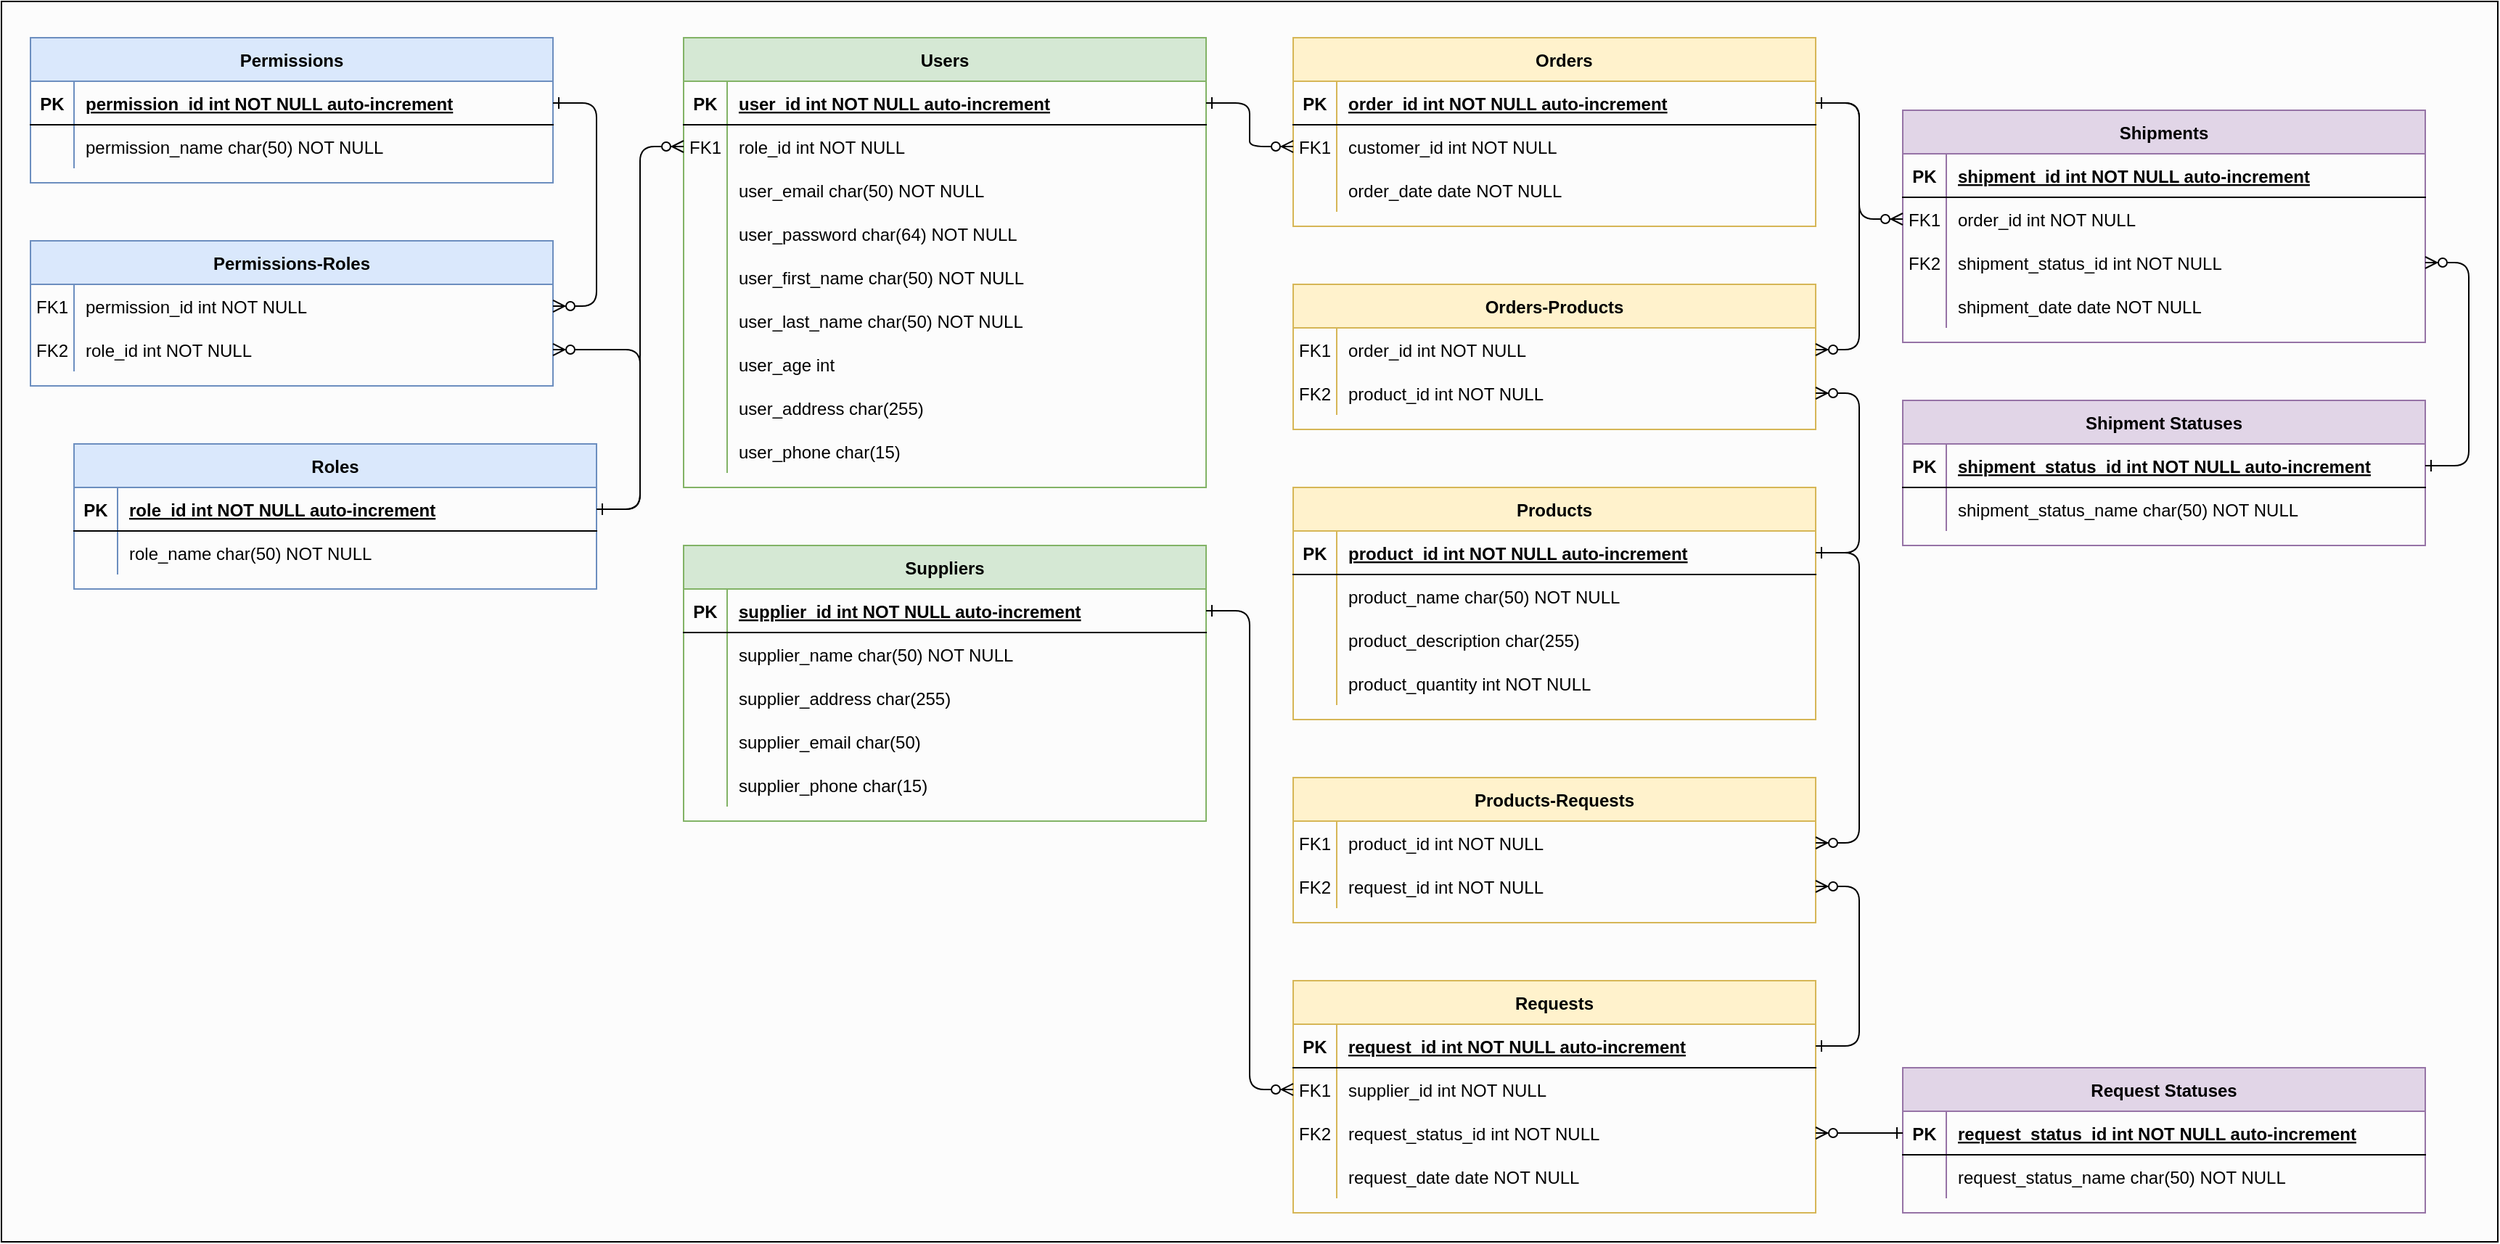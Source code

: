 <mxfile version="15.4.0" type="device"><diagram id="R2lEEEUBdFMjLlhIrx00" name="Page-1"><mxGraphModel dx="5263" dy="2326" grid="1" gridSize="10" guides="1" tooltips="1" connect="1" arrows="1" fold="1" page="0" pageScale="1" pageWidth="850" pageHeight="1100" math="0" shadow="0" extFonts="Permanent Marker^https://fonts.googleapis.com/css?family=Permanent+Marker"><root><mxCell id="0"/><mxCell id="1" parent="0"/><mxCell id="MpWYNmj-q1G99Ib7Zkn6-70" value="" style="group" vertex="1" connectable="0" parent="1"><mxGeometry x="-850" width="1720" height="855" as="geometry"/></mxCell><mxCell id="EqbinE6HYsZOGp0_DZ_n-140" value="" style="rounded=0;whiteSpace=wrap;html=1;fillColor=#FCFCFC;" parent="MpWYNmj-q1G99Ib7Zkn6-70" vertex="1"><mxGeometry width="1720" height="855" as="geometry"/></mxCell><mxCell id="C-vyLk0tnHw3VtMMgP7b-2" value="    Orders" style="shape=table;startSize=30;container=1;collapsible=1;childLayout=tableLayout;fixedRows=1;rowLines=0;fontStyle=1;align=center;resizeLast=1;fillColor=#fff2cc;strokeColor=#d6b656;" parent="MpWYNmj-q1G99Ib7Zkn6-70" vertex="1"><mxGeometry x="890" y="25" width="360" height="130" as="geometry"/></mxCell><mxCell id="C-vyLk0tnHw3VtMMgP7b-3" value="" style="shape=partialRectangle;collapsible=0;dropTarget=0;pointerEvents=0;fillColor=none;points=[[0,0.5],[1,0.5]];portConstraint=eastwest;top=0;left=0;right=0;bottom=1;" parent="C-vyLk0tnHw3VtMMgP7b-2" vertex="1"><mxGeometry y="30" width="360" height="30" as="geometry"/></mxCell><mxCell id="C-vyLk0tnHw3VtMMgP7b-4" value="PK" style="shape=partialRectangle;overflow=hidden;connectable=0;fillColor=none;top=0;left=0;bottom=0;right=0;fontStyle=1;" parent="C-vyLk0tnHw3VtMMgP7b-3" vertex="1"><mxGeometry width="30" height="30" as="geometry"><mxRectangle width="30" height="30" as="alternateBounds"/></mxGeometry></mxCell><mxCell id="C-vyLk0tnHw3VtMMgP7b-5" value="order_id int NOT NULL auto-increment" style="shape=partialRectangle;overflow=hidden;connectable=0;fillColor=none;top=0;left=0;bottom=0;right=0;align=left;spacingLeft=6;fontStyle=5;" parent="C-vyLk0tnHw3VtMMgP7b-3" vertex="1"><mxGeometry x="30" width="330" height="30" as="geometry"><mxRectangle width="330" height="30" as="alternateBounds"/></mxGeometry></mxCell><mxCell id="C-vyLk0tnHw3VtMMgP7b-6" value="" style="shape=partialRectangle;collapsible=0;dropTarget=0;pointerEvents=0;fillColor=none;points=[[0,0.5],[1,0.5]];portConstraint=eastwest;top=0;left=0;right=0;bottom=0;" parent="C-vyLk0tnHw3VtMMgP7b-2" vertex="1"><mxGeometry y="60" width="360" height="30" as="geometry"/></mxCell><mxCell id="C-vyLk0tnHw3VtMMgP7b-7" value="FK1" style="shape=partialRectangle;overflow=hidden;connectable=0;fillColor=none;top=0;left=0;bottom=0;right=0;" parent="C-vyLk0tnHw3VtMMgP7b-6" vertex="1"><mxGeometry width="30" height="30" as="geometry"><mxRectangle width="30" height="30" as="alternateBounds"/></mxGeometry></mxCell><mxCell id="C-vyLk0tnHw3VtMMgP7b-8" value="customer_id int NOT NULL" style="shape=partialRectangle;overflow=hidden;connectable=0;fillColor=none;top=0;left=0;bottom=0;right=0;align=left;spacingLeft=6;" parent="C-vyLk0tnHw3VtMMgP7b-6" vertex="1"><mxGeometry x="30" width="330" height="30" as="geometry"><mxRectangle width="330" height="30" as="alternateBounds"/></mxGeometry></mxCell><mxCell id="C-vyLk0tnHw3VtMMgP7b-9" value="" style="shape=partialRectangle;collapsible=0;dropTarget=0;pointerEvents=0;fillColor=none;points=[[0,0.5],[1,0.5]];portConstraint=eastwest;top=0;left=0;right=0;bottom=0;" parent="C-vyLk0tnHw3VtMMgP7b-2" vertex="1"><mxGeometry y="90" width="360" height="30" as="geometry"/></mxCell><mxCell id="C-vyLk0tnHw3VtMMgP7b-10" value="" style="shape=partialRectangle;overflow=hidden;connectable=0;fillColor=none;top=0;left=0;bottom=0;right=0;" parent="C-vyLk0tnHw3VtMMgP7b-9" vertex="1"><mxGeometry width="30" height="30" as="geometry"><mxRectangle width="30" height="30" as="alternateBounds"/></mxGeometry></mxCell><mxCell id="C-vyLk0tnHw3VtMMgP7b-11" value="order_date date NOT NULL" style="shape=partialRectangle;overflow=hidden;connectable=0;fillColor=none;top=0;left=0;bottom=0;right=0;align=left;spacingLeft=6;" parent="C-vyLk0tnHw3VtMMgP7b-9" vertex="1"><mxGeometry x="30" width="330" height="30" as="geometry"><mxRectangle width="330" height="30" as="alternateBounds"/></mxGeometry></mxCell><mxCell id="C-vyLk0tnHw3VtMMgP7b-13" value="Shipments" style="shape=table;startSize=30;container=1;collapsible=1;childLayout=tableLayout;fixedRows=1;rowLines=0;fontStyle=1;align=center;resizeLast=1;fillColor=#e1d5e7;strokeColor=#9673a6;" parent="MpWYNmj-q1G99Ib7Zkn6-70" vertex="1"><mxGeometry x="1310" y="75" width="360" height="160" as="geometry"/></mxCell><mxCell id="C-vyLk0tnHw3VtMMgP7b-14" value="" style="shape=partialRectangle;collapsible=0;dropTarget=0;pointerEvents=0;fillColor=none;points=[[0,0.5],[1,0.5]];portConstraint=eastwest;top=0;left=0;right=0;bottom=1;" parent="C-vyLk0tnHw3VtMMgP7b-13" vertex="1"><mxGeometry y="30" width="360" height="30" as="geometry"/></mxCell><mxCell id="C-vyLk0tnHw3VtMMgP7b-15" value="PK" style="shape=partialRectangle;overflow=hidden;connectable=0;fillColor=none;top=0;left=0;bottom=0;right=0;fontStyle=1;" parent="C-vyLk0tnHw3VtMMgP7b-14" vertex="1"><mxGeometry width="30" height="30" as="geometry"><mxRectangle width="30" height="30" as="alternateBounds"/></mxGeometry></mxCell><mxCell id="C-vyLk0tnHw3VtMMgP7b-16" value="shipment_id int NOT NULL auto-increment" style="shape=partialRectangle;overflow=hidden;connectable=0;fillColor=none;top=0;left=0;bottom=0;right=0;align=left;spacingLeft=6;fontStyle=5;" parent="C-vyLk0tnHw3VtMMgP7b-14" vertex="1"><mxGeometry x="30" width="330" height="30" as="geometry"><mxRectangle width="330" height="30" as="alternateBounds"/></mxGeometry></mxCell><mxCell id="C-vyLk0tnHw3VtMMgP7b-17" value="" style="shape=partialRectangle;collapsible=0;dropTarget=0;pointerEvents=0;fillColor=none;points=[[0,0.5],[1,0.5]];portConstraint=eastwest;top=0;left=0;right=0;bottom=0;" parent="C-vyLk0tnHw3VtMMgP7b-13" vertex="1"><mxGeometry y="60" width="360" height="30" as="geometry"/></mxCell><mxCell id="C-vyLk0tnHw3VtMMgP7b-18" value="FK1" style="shape=partialRectangle;overflow=hidden;connectable=0;fillColor=none;top=0;left=0;bottom=0;right=0;" parent="C-vyLk0tnHw3VtMMgP7b-17" vertex="1"><mxGeometry width="30" height="30" as="geometry"><mxRectangle width="30" height="30" as="alternateBounds"/></mxGeometry></mxCell><mxCell id="C-vyLk0tnHw3VtMMgP7b-19" value="order_id int NOT NULL" style="shape=partialRectangle;overflow=hidden;connectable=0;fillColor=none;top=0;left=0;bottom=0;right=0;align=left;spacingLeft=6;" parent="C-vyLk0tnHw3VtMMgP7b-17" vertex="1"><mxGeometry x="30" width="330" height="30" as="geometry"><mxRectangle width="330" height="30" as="alternateBounds"/></mxGeometry></mxCell><mxCell id="EqbinE6HYsZOGp0_DZ_n-60" value="" style="shape=partialRectangle;collapsible=0;dropTarget=0;pointerEvents=0;fillColor=none;points=[[0,0.5],[1,0.5]];portConstraint=eastwest;top=0;left=0;right=0;bottom=0;" parent="C-vyLk0tnHw3VtMMgP7b-13" vertex="1"><mxGeometry y="90" width="360" height="30" as="geometry"/></mxCell><mxCell id="EqbinE6HYsZOGp0_DZ_n-61" value="FK2" style="shape=partialRectangle;overflow=hidden;connectable=0;fillColor=none;top=0;left=0;bottom=0;right=0;" parent="EqbinE6HYsZOGp0_DZ_n-60" vertex="1"><mxGeometry width="30" height="30" as="geometry"><mxRectangle width="30" height="30" as="alternateBounds"/></mxGeometry></mxCell><mxCell id="EqbinE6HYsZOGp0_DZ_n-62" value="shipment_status_id int NOT NULL" style="shape=partialRectangle;overflow=hidden;connectable=0;fillColor=none;top=0;left=0;bottom=0;right=0;align=left;spacingLeft=6;" parent="EqbinE6HYsZOGp0_DZ_n-60" vertex="1"><mxGeometry x="30" width="330" height="30" as="geometry"><mxRectangle width="330" height="30" as="alternateBounds"/></mxGeometry></mxCell><mxCell id="C-vyLk0tnHw3VtMMgP7b-20" value="" style="shape=partialRectangle;collapsible=0;dropTarget=0;pointerEvents=0;fillColor=none;points=[[0,0.5],[1,0.5]];portConstraint=eastwest;top=0;left=0;right=0;bottom=0;" parent="C-vyLk0tnHw3VtMMgP7b-13" vertex="1"><mxGeometry y="120" width="360" height="30" as="geometry"/></mxCell><mxCell id="C-vyLk0tnHw3VtMMgP7b-21" value="" style="shape=partialRectangle;overflow=hidden;connectable=0;fillColor=none;top=0;left=0;bottom=0;right=0;" parent="C-vyLk0tnHw3VtMMgP7b-20" vertex="1"><mxGeometry width="30" height="30" as="geometry"><mxRectangle width="30" height="30" as="alternateBounds"/></mxGeometry></mxCell><mxCell id="C-vyLk0tnHw3VtMMgP7b-22" value="shipment_date date NOT NULL" style="shape=partialRectangle;overflow=hidden;connectable=0;fillColor=none;top=0;left=0;bottom=0;right=0;align=left;spacingLeft=6;" parent="C-vyLk0tnHw3VtMMgP7b-20" vertex="1"><mxGeometry x="30" width="330" height="30" as="geometry"><mxRectangle width="330" height="30" as="alternateBounds"/></mxGeometry></mxCell><mxCell id="C-vyLk0tnHw3VtMMgP7b-23" value="Users" style="shape=table;startSize=30;container=1;collapsible=1;childLayout=tableLayout;fixedRows=1;rowLines=0;fontStyle=1;align=center;resizeLast=1;fillColor=#d5e8d4;strokeColor=#82b366;" parent="MpWYNmj-q1G99Ib7Zkn6-70" vertex="1"><mxGeometry x="470" y="25" width="360" height="310" as="geometry"/></mxCell><mxCell id="C-vyLk0tnHw3VtMMgP7b-24" value="" style="shape=partialRectangle;collapsible=0;dropTarget=0;pointerEvents=0;fillColor=none;points=[[0,0.5],[1,0.5]];portConstraint=eastwest;top=0;left=0;right=0;bottom=1;" parent="C-vyLk0tnHw3VtMMgP7b-23" vertex="1"><mxGeometry y="30" width="360" height="30" as="geometry"/></mxCell><mxCell id="C-vyLk0tnHw3VtMMgP7b-25" value="PK" style="shape=partialRectangle;overflow=hidden;connectable=0;fillColor=none;top=0;left=0;bottom=0;right=0;fontStyle=1;" parent="C-vyLk0tnHw3VtMMgP7b-24" vertex="1"><mxGeometry width="30" height="30" as="geometry"><mxRectangle width="30" height="30" as="alternateBounds"/></mxGeometry></mxCell><mxCell id="C-vyLk0tnHw3VtMMgP7b-26" value="user_id int NOT NULL auto-increment" style="shape=partialRectangle;overflow=hidden;connectable=0;fillColor=none;top=0;left=0;bottom=0;right=0;align=left;spacingLeft=6;fontStyle=5;" parent="C-vyLk0tnHw3VtMMgP7b-24" vertex="1"><mxGeometry x="30" width="330" height="30" as="geometry"><mxRectangle width="330" height="30" as="alternateBounds"/></mxGeometry></mxCell><mxCell id="MpWYNmj-q1G99Ib7Zkn6-43" value="" style="shape=partialRectangle;collapsible=0;dropTarget=0;pointerEvents=0;fillColor=none;points=[[0,0.5],[1,0.5]];portConstraint=eastwest;top=0;left=0;right=0;bottom=0;" vertex="1" parent="C-vyLk0tnHw3VtMMgP7b-23"><mxGeometry y="60" width="360" height="30" as="geometry"/></mxCell><mxCell id="MpWYNmj-q1G99Ib7Zkn6-44" value="FK1" style="shape=partialRectangle;overflow=hidden;connectable=0;fillColor=none;top=0;left=0;bottom=0;right=0;" vertex="1" parent="MpWYNmj-q1G99Ib7Zkn6-43"><mxGeometry width="30" height="30" as="geometry"><mxRectangle width="30" height="30" as="alternateBounds"/></mxGeometry></mxCell><mxCell id="MpWYNmj-q1G99Ib7Zkn6-45" value="role_id int NOT NULL" style="shape=partialRectangle;overflow=hidden;connectable=0;fillColor=none;top=0;left=0;bottom=0;right=0;align=left;spacingLeft=6;" vertex="1" parent="MpWYNmj-q1G99Ib7Zkn6-43"><mxGeometry x="30" width="330" height="30" as="geometry"><mxRectangle width="330" height="30" as="alternateBounds"/></mxGeometry></mxCell><mxCell id="MpWYNmj-q1G99Ib7Zkn6-2" value="" style="shape=partialRectangle;collapsible=0;dropTarget=0;pointerEvents=0;fillColor=none;points=[[0,0.5],[1,0.5]];portConstraint=eastwest;top=0;left=0;right=0;bottom=0;" vertex="1" parent="C-vyLk0tnHw3VtMMgP7b-23"><mxGeometry y="90" width="360" height="30" as="geometry"/></mxCell><mxCell id="MpWYNmj-q1G99Ib7Zkn6-3" value="    " style="shape=partialRectangle;overflow=hidden;connectable=0;fillColor=none;top=0;left=0;bottom=0;right=0;" vertex="1" parent="MpWYNmj-q1G99Ib7Zkn6-2"><mxGeometry width="30" height="30" as="geometry"><mxRectangle width="30" height="30" as="alternateBounds"/></mxGeometry></mxCell><mxCell id="MpWYNmj-q1G99Ib7Zkn6-4" value="user_email char(50) NOT NULL" style="shape=partialRectangle;overflow=hidden;connectable=0;fillColor=none;top=0;left=0;bottom=0;right=0;align=left;spacingLeft=6;" vertex="1" parent="MpWYNmj-q1G99Ib7Zkn6-2"><mxGeometry x="30" width="330" height="30" as="geometry"><mxRectangle width="330" height="30" as="alternateBounds"/></mxGeometry></mxCell><mxCell id="MpWYNmj-q1G99Ib7Zkn6-8" value="" style="shape=partialRectangle;collapsible=0;dropTarget=0;pointerEvents=0;fillColor=none;points=[[0,0.5],[1,0.5]];portConstraint=eastwest;top=0;left=0;right=0;bottom=0;" vertex="1" parent="C-vyLk0tnHw3VtMMgP7b-23"><mxGeometry y="120" width="360" height="30" as="geometry"/></mxCell><mxCell id="MpWYNmj-q1G99Ib7Zkn6-9" value="        " style="shape=partialRectangle;overflow=hidden;connectable=0;fillColor=none;top=0;left=0;bottom=0;right=0;" vertex="1" parent="MpWYNmj-q1G99Ib7Zkn6-8"><mxGeometry width="30" height="30" as="geometry"><mxRectangle width="30" height="30" as="alternateBounds"/></mxGeometry></mxCell><mxCell id="MpWYNmj-q1G99Ib7Zkn6-10" value="user_password char(64) NOT NULL" style="shape=partialRectangle;overflow=hidden;connectable=0;fillColor=none;top=0;left=0;bottom=0;right=0;align=left;spacingLeft=6;" vertex="1" parent="MpWYNmj-q1G99Ib7Zkn6-8"><mxGeometry x="30" width="330" height="30" as="geometry"><mxRectangle width="330" height="30" as="alternateBounds"/></mxGeometry></mxCell><mxCell id="C-vyLk0tnHw3VtMMgP7b-27" value="" style="shape=partialRectangle;collapsible=0;dropTarget=0;pointerEvents=0;fillColor=none;points=[[0,0.5],[1,0.5]];portConstraint=eastwest;top=0;left=0;right=0;bottom=0;" parent="C-vyLk0tnHw3VtMMgP7b-23" vertex="1"><mxGeometry y="150" width="360" height="30" as="geometry"/></mxCell><mxCell id="C-vyLk0tnHw3VtMMgP7b-28" value="" style="shape=partialRectangle;overflow=hidden;connectable=0;fillColor=none;top=0;left=0;bottom=0;right=0;" parent="C-vyLk0tnHw3VtMMgP7b-27" vertex="1"><mxGeometry width="30" height="30" as="geometry"><mxRectangle width="30" height="30" as="alternateBounds"/></mxGeometry></mxCell><mxCell id="C-vyLk0tnHw3VtMMgP7b-29" value="user_first_name char(50) NOT NULL" style="shape=partialRectangle;overflow=hidden;connectable=0;fillColor=none;top=0;left=0;bottom=0;right=0;align=left;spacingLeft=6;" parent="C-vyLk0tnHw3VtMMgP7b-27" vertex="1"><mxGeometry x="30" width="330" height="30" as="geometry"><mxRectangle width="330" height="30" as="alternateBounds"/></mxGeometry></mxCell><mxCell id="EqbinE6HYsZOGp0_DZ_n-8" value="" style="shape=partialRectangle;collapsible=0;dropTarget=0;pointerEvents=0;fillColor=none;points=[[0,0.5],[1,0.5]];portConstraint=eastwest;top=0;left=0;right=0;bottom=0;" parent="C-vyLk0tnHw3VtMMgP7b-23" vertex="1"><mxGeometry y="180" width="360" height="30" as="geometry"/></mxCell><mxCell id="EqbinE6HYsZOGp0_DZ_n-9" value="    " style="shape=partialRectangle;overflow=hidden;connectable=0;fillColor=none;top=0;left=0;bottom=0;right=0;" parent="EqbinE6HYsZOGp0_DZ_n-8" vertex="1"><mxGeometry width="30" height="30" as="geometry"><mxRectangle width="30" height="30" as="alternateBounds"/></mxGeometry></mxCell><mxCell id="EqbinE6HYsZOGp0_DZ_n-10" value="user_last_name char(50) NOT NULL" style="shape=partialRectangle;overflow=hidden;connectable=0;fillColor=none;top=0;left=0;bottom=0;right=0;align=left;spacingLeft=6;" parent="EqbinE6HYsZOGp0_DZ_n-8" vertex="1"><mxGeometry x="30" width="330" height="30" as="geometry"><mxRectangle width="330" height="30" as="alternateBounds"/></mxGeometry></mxCell><mxCell id="EqbinE6HYsZOGp0_DZ_n-46" value="" style="shape=partialRectangle;collapsible=0;dropTarget=0;pointerEvents=0;fillColor=none;points=[[0,0.5],[1,0.5]];portConstraint=eastwest;top=0;left=0;right=0;bottom=0;" parent="C-vyLk0tnHw3VtMMgP7b-23" vertex="1"><mxGeometry y="210" width="360" height="30" as="geometry"/></mxCell><mxCell id="EqbinE6HYsZOGp0_DZ_n-47" value="    " style="shape=partialRectangle;overflow=hidden;connectable=0;fillColor=none;top=0;left=0;bottom=0;right=0;" parent="EqbinE6HYsZOGp0_DZ_n-46" vertex="1"><mxGeometry width="30" height="30" as="geometry"><mxRectangle width="30" height="30" as="alternateBounds"/></mxGeometry></mxCell><mxCell id="EqbinE6HYsZOGp0_DZ_n-48" value="user_age int" style="shape=partialRectangle;overflow=hidden;connectable=0;fillColor=none;top=0;left=0;bottom=0;right=0;align=left;spacingLeft=6;" parent="EqbinE6HYsZOGp0_DZ_n-46" vertex="1"><mxGeometry x="30" width="330" height="30" as="geometry"><mxRectangle width="330" height="30" as="alternateBounds"/></mxGeometry></mxCell><mxCell id="EqbinE6HYsZOGp0_DZ_n-43" value="" style="shape=partialRectangle;collapsible=0;dropTarget=0;pointerEvents=0;fillColor=none;points=[[0,0.5],[1,0.5]];portConstraint=eastwest;top=0;left=0;right=0;bottom=0;" parent="C-vyLk0tnHw3VtMMgP7b-23" vertex="1"><mxGeometry y="240" width="360" height="30" as="geometry"/></mxCell><mxCell id="EqbinE6HYsZOGp0_DZ_n-44" value="        " style="shape=partialRectangle;overflow=hidden;connectable=0;fillColor=none;top=0;left=0;bottom=0;right=0;" parent="EqbinE6HYsZOGp0_DZ_n-43" vertex="1"><mxGeometry width="30" height="30" as="geometry"><mxRectangle width="30" height="30" as="alternateBounds"/></mxGeometry></mxCell><mxCell id="EqbinE6HYsZOGp0_DZ_n-45" value="user_address char(255)" style="shape=partialRectangle;overflow=hidden;connectable=0;fillColor=none;top=0;left=0;bottom=0;right=0;align=left;spacingLeft=6;" parent="EqbinE6HYsZOGp0_DZ_n-43" vertex="1"><mxGeometry x="30" width="330" height="30" as="geometry"><mxRectangle width="330" height="30" as="alternateBounds"/></mxGeometry></mxCell><mxCell id="MpWYNmj-q1G99Ib7Zkn6-5" value="" style="shape=partialRectangle;collapsible=0;dropTarget=0;pointerEvents=0;fillColor=none;points=[[0,0.5],[1,0.5]];portConstraint=eastwest;top=0;left=0;right=0;bottom=0;" vertex="1" parent="C-vyLk0tnHw3VtMMgP7b-23"><mxGeometry y="270" width="360" height="30" as="geometry"/></mxCell><mxCell id="MpWYNmj-q1G99Ib7Zkn6-6" value="    " style="shape=partialRectangle;overflow=hidden;connectable=0;fillColor=none;top=0;left=0;bottom=0;right=0;" vertex="1" parent="MpWYNmj-q1G99Ib7Zkn6-5"><mxGeometry width="30" height="30" as="geometry"><mxRectangle width="30" height="30" as="alternateBounds"/></mxGeometry></mxCell><mxCell id="MpWYNmj-q1G99Ib7Zkn6-7" value="user_phone char(15)" style="shape=partialRectangle;overflow=hidden;connectable=0;fillColor=none;top=0;left=0;bottom=0;right=0;align=left;spacingLeft=6;" vertex="1" parent="MpWYNmj-q1G99Ib7Zkn6-5"><mxGeometry x="30" width="330" height="30" as="geometry"><mxRectangle width="330" height="30" as="alternateBounds"/></mxGeometry></mxCell><mxCell id="EqbinE6HYsZOGp0_DZ_n-11" value="Products" style="shape=table;startSize=30;container=1;collapsible=1;childLayout=tableLayout;fixedRows=1;rowLines=0;fontStyle=1;align=center;resizeLast=1;fillColor=#fff2cc;strokeColor=#d6b656;" parent="MpWYNmj-q1G99Ib7Zkn6-70" vertex="1"><mxGeometry x="890" y="335" width="360" height="160" as="geometry"/></mxCell><mxCell id="EqbinE6HYsZOGp0_DZ_n-12" value="" style="shape=partialRectangle;collapsible=0;dropTarget=0;pointerEvents=0;fillColor=none;points=[[0,0.5],[1,0.5]];portConstraint=eastwest;top=0;left=0;right=0;bottom=1;" parent="EqbinE6HYsZOGp0_DZ_n-11" vertex="1"><mxGeometry y="30" width="360" height="30" as="geometry"/></mxCell><mxCell id="EqbinE6HYsZOGp0_DZ_n-13" value="PK" style="shape=partialRectangle;overflow=hidden;connectable=0;fillColor=none;top=0;left=0;bottom=0;right=0;fontStyle=1;" parent="EqbinE6HYsZOGp0_DZ_n-12" vertex="1"><mxGeometry width="30" height="30" as="geometry"><mxRectangle width="30" height="30" as="alternateBounds"/></mxGeometry></mxCell><mxCell id="EqbinE6HYsZOGp0_DZ_n-14" value="product_id int NOT NULL auto-increment" style="shape=partialRectangle;overflow=hidden;connectable=0;fillColor=none;top=0;left=0;bottom=0;right=0;align=left;spacingLeft=6;fontStyle=5;" parent="EqbinE6HYsZOGp0_DZ_n-12" vertex="1"><mxGeometry x="30" width="330" height="30" as="geometry"><mxRectangle width="330" height="30" as="alternateBounds"/></mxGeometry></mxCell><mxCell id="EqbinE6HYsZOGp0_DZ_n-15" value="" style="shape=partialRectangle;collapsible=0;dropTarget=0;pointerEvents=0;fillColor=none;points=[[0,0.5],[1,0.5]];portConstraint=eastwest;top=0;left=0;right=0;bottom=0;" parent="EqbinE6HYsZOGp0_DZ_n-11" vertex="1"><mxGeometry y="60" width="360" height="30" as="geometry"/></mxCell><mxCell id="EqbinE6HYsZOGp0_DZ_n-16" value="" style="shape=partialRectangle;overflow=hidden;connectable=0;fillColor=none;top=0;left=0;bottom=0;right=0;" parent="EqbinE6HYsZOGp0_DZ_n-15" vertex="1"><mxGeometry width="30" height="30" as="geometry"><mxRectangle width="30" height="30" as="alternateBounds"/></mxGeometry></mxCell><mxCell id="EqbinE6HYsZOGp0_DZ_n-17" value="product_name char(50) NOT NULL" style="shape=partialRectangle;overflow=hidden;connectable=0;fillColor=none;top=0;left=0;bottom=0;right=0;align=left;spacingLeft=6;" parent="EqbinE6HYsZOGp0_DZ_n-15" vertex="1"><mxGeometry x="30" width="330" height="30" as="geometry"><mxRectangle width="330" height="30" as="alternateBounds"/></mxGeometry></mxCell><mxCell id="EqbinE6HYsZOGp0_DZ_n-18" value="" style="shape=partialRectangle;collapsible=0;dropTarget=0;pointerEvents=0;fillColor=none;points=[[0,0.5],[1,0.5]];portConstraint=eastwest;top=0;left=0;right=0;bottom=0;" parent="EqbinE6HYsZOGp0_DZ_n-11" vertex="1"><mxGeometry y="90" width="360" height="30" as="geometry"/></mxCell><mxCell id="EqbinE6HYsZOGp0_DZ_n-19" value="    " style="shape=partialRectangle;overflow=hidden;connectable=0;fillColor=none;top=0;left=0;bottom=0;right=0;" parent="EqbinE6HYsZOGp0_DZ_n-18" vertex="1"><mxGeometry width="30" height="30" as="geometry"><mxRectangle width="30" height="30" as="alternateBounds"/></mxGeometry></mxCell><mxCell id="EqbinE6HYsZOGp0_DZ_n-20" value="product_description char(255)" style="shape=partialRectangle;overflow=hidden;connectable=0;fillColor=none;top=0;left=0;bottom=0;right=0;align=left;spacingLeft=6;" parent="EqbinE6HYsZOGp0_DZ_n-18" vertex="1"><mxGeometry x="30" width="330" height="30" as="geometry"><mxRectangle width="330" height="30" as="alternateBounds"/></mxGeometry></mxCell><mxCell id="EqbinE6HYsZOGp0_DZ_n-21" value="" style="shape=partialRectangle;collapsible=0;dropTarget=0;pointerEvents=0;fillColor=none;points=[[0,0.5],[1,0.5]];portConstraint=eastwest;top=0;left=0;right=0;bottom=0;" parent="EqbinE6HYsZOGp0_DZ_n-11" vertex="1"><mxGeometry y="120" width="360" height="30" as="geometry"/></mxCell><mxCell id="EqbinE6HYsZOGp0_DZ_n-22" value="    " style="shape=partialRectangle;overflow=hidden;connectable=0;fillColor=none;top=0;left=0;bottom=0;right=0;" parent="EqbinE6HYsZOGp0_DZ_n-21" vertex="1"><mxGeometry width="30" height="30" as="geometry"><mxRectangle width="30" height="30" as="alternateBounds"/></mxGeometry></mxCell><mxCell id="EqbinE6HYsZOGp0_DZ_n-23" value="product_quantity int NOT NULL" style="shape=partialRectangle;overflow=hidden;connectable=0;fillColor=none;top=0;left=0;bottom=0;right=0;align=left;spacingLeft=6;" parent="EqbinE6HYsZOGp0_DZ_n-21" vertex="1"><mxGeometry x="30" width="330" height="30" as="geometry"><mxRectangle width="330" height="30" as="alternateBounds"/></mxGeometry></mxCell><mxCell id="EqbinE6HYsZOGp0_DZ_n-24" value="Orders-Products" style="shape=table;startSize=30;container=1;collapsible=1;childLayout=tableLayout;fixedRows=1;rowLines=0;fontStyle=1;align=center;resizeLast=1;fillColor=#fff2cc;strokeColor=#d6b656;" parent="MpWYNmj-q1G99Ib7Zkn6-70" vertex="1"><mxGeometry x="890" y="195" width="360" height="100" as="geometry"/></mxCell><mxCell id="EqbinE6HYsZOGp0_DZ_n-28" value="" style="shape=partialRectangle;collapsible=0;dropTarget=0;pointerEvents=0;fillColor=none;points=[[0,0.5],[1,0.5]];portConstraint=eastwest;top=0;left=0;right=0;bottom=0;" parent="EqbinE6HYsZOGp0_DZ_n-24" vertex="1"><mxGeometry y="30" width="360" height="30" as="geometry"/></mxCell><mxCell id="EqbinE6HYsZOGp0_DZ_n-29" value="FK1" style="shape=partialRectangle;overflow=hidden;connectable=0;fillColor=none;top=0;left=0;bottom=0;right=0;" parent="EqbinE6HYsZOGp0_DZ_n-28" vertex="1"><mxGeometry width="30" height="30" as="geometry"><mxRectangle width="30" height="30" as="alternateBounds"/></mxGeometry></mxCell><mxCell id="EqbinE6HYsZOGp0_DZ_n-30" value="order_id int NOT NULL" style="shape=partialRectangle;overflow=hidden;connectable=0;fillColor=none;top=0;left=0;bottom=0;right=0;align=left;spacingLeft=6;" parent="EqbinE6HYsZOGp0_DZ_n-28" vertex="1"><mxGeometry x="30" width="330" height="30" as="geometry"><mxRectangle width="330" height="30" as="alternateBounds"/></mxGeometry></mxCell><mxCell id="EqbinE6HYsZOGp0_DZ_n-37" value="" style="shape=partialRectangle;collapsible=0;dropTarget=0;pointerEvents=0;fillColor=none;points=[[0,0.5],[1,0.5]];portConstraint=eastwest;top=0;left=0;right=0;bottom=0;" parent="EqbinE6HYsZOGp0_DZ_n-24" vertex="1"><mxGeometry y="60" width="360" height="30" as="geometry"/></mxCell><mxCell id="EqbinE6HYsZOGp0_DZ_n-38" value="FK2" style="shape=partialRectangle;overflow=hidden;connectable=0;fillColor=none;top=0;left=0;bottom=0;right=0;" parent="EqbinE6HYsZOGp0_DZ_n-37" vertex="1"><mxGeometry width="30" height="30" as="geometry"><mxRectangle width="30" height="30" as="alternateBounds"/></mxGeometry></mxCell><mxCell id="EqbinE6HYsZOGp0_DZ_n-39" value="product_id int NOT NULL" style="shape=partialRectangle;overflow=hidden;connectable=0;fillColor=none;top=0;left=0;bottom=0;right=0;align=left;spacingLeft=6;" parent="EqbinE6HYsZOGp0_DZ_n-37" vertex="1"><mxGeometry x="30" width="330" height="30" as="geometry"><mxRectangle width="330" height="30" as="alternateBounds"/></mxGeometry></mxCell><mxCell id="EqbinE6HYsZOGp0_DZ_n-41" value="" style="edgeStyle=entityRelationEdgeStyle;endArrow=ERzeroToMany;startArrow=ERone;endFill=1;startFill=0;strokeColor=default;" parent="MpWYNmj-q1G99Ib7Zkn6-70" source="C-vyLk0tnHw3VtMMgP7b-3" target="EqbinE6HYsZOGp0_DZ_n-28" edge="1"><mxGeometry x="450" y="-25" width="100" height="100" as="geometry"><mxPoint x="1340" y="195" as="sourcePoint"/><mxPoint x="1420" y="225" as="targetPoint"/></mxGeometry></mxCell><mxCell id="EqbinE6HYsZOGp0_DZ_n-42" value="" style="edgeStyle=entityRelationEdgeStyle;endArrow=ERzeroToMany;startArrow=ERone;endFill=1;startFill=0;strokeColor=default;" parent="MpWYNmj-q1G99Ib7Zkn6-70" source="EqbinE6HYsZOGp0_DZ_n-12" target="EqbinE6HYsZOGp0_DZ_n-37" edge="1"><mxGeometry x="450" y="-25" width="100" height="100" as="geometry"><mxPoint x="800" y="335" as="sourcePoint"/><mxPoint x="880" y="365" as="targetPoint"/></mxGeometry></mxCell><mxCell id="C-vyLk0tnHw3VtMMgP7b-1" value="" style="edgeStyle=entityRelationEdgeStyle;endArrow=ERzeroToMany;startArrow=ERone;endFill=1;startFill=0;strokeColor=default;" parent="MpWYNmj-q1G99Ib7Zkn6-70" source="C-vyLk0tnHw3VtMMgP7b-24" target="C-vyLk0tnHw3VtMMgP7b-6" edge="1"><mxGeometry x="450" y="-25" width="100" height="100" as="geometry"><mxPoint x="850" y="675" as="sourcePoint"/><mxPoint x="950" y="575" as="targetPoint"/></mxGeometry></mxCell><mxCell id="EqbinE6HYsZOGp0_DZ_n-49" value="" style="edgeStyle=entityRelationEdgeStyle;endArrow=ERzeroToMany;startArrow=ERone;endFill=1;startFill=0;strokeColor=default;exitX=1;exitY=0.5;exitDx=0;exitDy=0;entryX=0;entryY=0.5;entryDx=0;entryDy=0;" parent="MpWYNmj-q1G99Ib7Zkn6-70" source="C-vyLk0tnHw3VtMMgP7b-3" target="C-vyLk0tnHw3VtMMgP7b-17" edge="1"><mxGeometry x="450" y="-25" width="100" height="100" as="geometry"><mxPoint x="1400" y="265" as="sourcePoint"/><mxPoint x="1480" y="295" as="targetPoint"/></mxGeometry></mxCell><mxCell id="EqbinE6HYsZOGp0_DZ_n-50" value="Shipment Statuses" style="shape=table;startSize=30;container=1;collapsible=1;childLayout=tableLayout;fixedRows=1;rowLines=0;fontStyle=1;align=center;resizeLast=1;fillColor=#e1d5e7;strokeColor=#9673a6;" parent="MpWYNmj-q1G99Ib7Zkn6-70" vertex="1"><mxGeometry x="1310" y="275" width="360" height="100" as="geometry"><mxRectangle x="840" y="320" width="140" height="30" as="alternateBounds"/></mxGeometry></mxCell><mxCell id="EqbinE6HYsZOGp0_DZ_n-51" value="" style="shape=partialRectangle;collapsible=0;dropTarget=0;pointerEvents=0;fillColor=none;points=[[0,0.5],[1,0.5]];portConstraint=eastwest;top=0;left=0;right=0;bottom=1;" parent="EqbinE6HYsZOGp0_DZ_n-50" vertex="1"><mxGeometry y="30" width="360" height="30" as="geometry"/></mxCell><mxCell id="EqbinE6HYsZOGp0_DZ_n-52" value="PK" style="shape=partialRectangle;overflow=hidden;connectable=0;fillColor=none;top=0;left=0;bottom=0;right=0;fontStyle=1;" parent="EqbinE6HYsZOGp0_DZ_n-51" vertex="1"><mxGeometry width="30" height="30" as="geometry"><mxRectangle width="30" height="30" as="alternateBounds"/></mxGeometry></mxCell><mxCell id="EqbinE6HYsZOGp0_DZ_n-53" value="shipment_status_id int NOT NULL auto-increment" style="shape=partialRectangle;overflow=hidden;connectable=0;fillColor=none;top=0;left=0;bottom=0;right=0;align=left;spacingLeft=6;fontStyle=5;" parent="EqbinE6HYsZOGp0_DZ_n-51" vertex="1"><mxGeometry x="30" width="330" height="30" as="geometry"><mxRectangle width="330" height="30" as="alternateBounds"/></mxGeometry></mxCell><mxCell id="EqbinE6HYsZOGp0_DZ_n-57" value="" style="shape=partialRectangle;collapsible=0;dropTarget=0;pointerEvents=0;fillColor=none;points=[[0,0.5],[1,0.5]];portConstraint=eastwest;top=0;left=0;right=0;bottom=0;" parent="EqbinE6HYsZOGp0_DZ_n-50" vertex="1"><mxGeometry y="60" width="360" height="30" as="geometry"/></mxCell><mxCell id="EqbinE6HYsZOGp0_DZ_n-58" value="" style="shape=partialRectangle;overflow=hidden;connectable=0;fillColor=none;top=0;left=0;bottom=0;right=0;" parent="EqbinE6HYsZOGp0_DZ_n-57" vertex="1"><mxGeometry width="30" height="30" as="geometry"><mxRectangle width="30" height="30" as="alternateBounds"/></mxGeometry></mxCell><mxCell id="EqbinE6HYsZOGp0_DZ_n-59" value="shipment_status_name char(50) NOT NULL" style="shape=partialRectangle;overflow=hidden;connectable=0;fillColor=none;top=0;left=0;bottom=0;right=0;align=left;spacingLeft=6;" parent="EqbinE6HYsZOGp0_DZ_n-57" vertex="1"><mxGeometry x="30" width="330" height="30" as="geometry"><mxRectangle width="330" height="30" as="alternateBounds"/></mxGeometry></mxCell><mxCell id="EqbinE6HYsZOGp0_DZ_n-63" value="" style="edgeStyle=entityRelationEdgeStyle;endArrow=ERzeroToMany;startArrow=ERone;endFill=1;startFill=0;strokeColor=default;" parent="MpWYNmj-q1G99Ib7Zkn6-70" source="EqbinE6HYsZOGp0_DZ_n-51" target="EqbinE6HYsZOGp0_DZ_n-60" edge="1"><mxGeometry x="450" y="-25" width="100" height="100" as="geometry"><mxPoint x="1870" y="155" as="sourcePoint"/><mxPoint x="1810" y="395" as="targetPoint"/></mxGeometry></mxCell><mxCell id="EqbinE6HYsZOGp0_DZ_n-84" value="Suppliers" style="shape=table;startSize=30;container=1;collapsible=1;childLayout=tableLayout;fixedRows=1;rowLines=0;fontStyle=1;align=center;resizeLast=1;fillColor=#d5e8d4;strokeColor=#82b366;" parent="MpWYNmj-q1G99Ib7Zkn6-70" vertex="1"><mxGeometry x="470" y="375" width="360" height="190" as="geometry"/></mxCell><mxCell id="EqbinE6HYsZOGp0_DZ_n-85" value="" style="shape=partialRectangle;collapsible=0;dropTarget=0;pointerEvents=0;fillColor=none;points=[[0,0.5],[1,0.5]];portConstraint=eastwest;top=0;left=0;right=0;bottom=1;" parent="EqbinE6HYsZOGp0_DZ_n-84" vertex="1"><mxGeometry y="30" width="360" height="30" as="geometry"/></mxCell><mxCell id="EqbinE6HYsZOGp0_DZ_n-86" value="PK" style="shape=partialRectangle;overflow=hidden;connectable=0;fillColor=none;top=0;left=0;bottom=0;right=0;fontStyle=1;" parent="EqbinE6HYsZOGp0_DZ_n-85" vertex="1"><mxGeometry width="30" height="30" as="geometry"><mxRectangle width="30" height="30" as="alternateBounds"/></mxGeometry></mxCell><mxCell id="EqbinE6HYsZOGp0_DZ_n-87" value="supplier_id int NOT NULL auto-increment" style="shape=partialRectangle;overflow=hidden;connectable=0;fillColor=none;top=0;left=0;bottom=0;right=0;align=left;spacingLeft=6;fontStyle=5;" parent="EqbinE6HYsZOGp0_DZ_n-85" vertex="1"><mxGeometry x="30" width="330" height="30" as="geometry"><mxRectangle width="330" height="30" as="alternateBounds"/></mxGeometry></mxCell><mxCell id="EqbinE6HYsZOGp0_DZ_n-88" value="" style="shape=partialRectangle;collapsible=0;dropTarget=0;pointerEvents=0;fillColor=none;points=[[0,0.5],[1,0.5]];portConstraint=eastwest;top=0;left=0;right=0;bottom=0;" parent="EqbinE6HYsZOGp0_DZ_n-84" vertex="1"><mxGeometry y="60" width="360" height="30" as="geometry"/></mxCell><mxCell id="EqbinE6HYsZOGp0_DZ_n-89" value="" style="shape=partialRectangle;overflow=hidden;connectable=0;fillColor=none;top=0;left=0;bottom=0;right=0;" parent="EqbinE6HYsZOGp0_DZ_n-88" vertex="1"><mxGeometry width="30" height="30" as="geometry"><mxRectangle width="30" height="30" as="alternateBounds"/></mxGeometry></mxCell><mxCell id="EqbinE6HYsZOGp0_DZ_n-90" value="supplier_name char(50) NOT NULL" style="shape=partialRectangle;overflow=hidden;connectable=0;fillColor=none;top=0;left=0;bottom=0;right=0;align=left;spacingLeft=6;" parent="EqbinE6HYsZOGp0_DZ_n-88" vertex="1"><mxGeometry x="30" width="330" height="30" as="geometry"><mxRectangle width="330" height="30" as="alternateBounds"/></mxGeometry></mxCell><mxCell id="EqbinE6HYsZOGp0_DZ_n-91" value="" style="shape=partialRectangle;collapsible=0;dropTarget=0;pointerEvents=0;fillColor=none;points=[[0,0.5],[1,0.5]];portConstraint=eastwest;top=0;left=0;right=0;bottom=0;" parent="EqbinE6HYsZOGp0_DZ_n-84" vertex="1"><mxGeometry y="90" width="360" height="30" as="geometry"/></mxCell><mxCell id="EqbinE6HYsZOGp0_DZ_n-92" value="" style="shape=partialRectangle;overflow=hidden;connectable=0;fillColor=none;top=0;left=0;bottom=0;right=0;" parent="EqbinE6HYsZOGp0_DZ_n-91" vertex="1"><mxGeometry width="30" height="30" as="geometry"><mxRectangle width="30" height="30" as="alternateBounds"/></mxGeometry></mxCell><mxCell id="EqbinE6HYsZOGp0_DZ_n-93" value="supplier_address char(255)" style="shape=partialRectangle;overflow=hidden;connectable=0;fillColor=none;top=0;left=0;bottom=0;right=0;align=left;spacingLeft=6;" parent="EqbinE6HYsZOGp0_DZ_n-91" vertex="1"><mxGeometry x="30" width="330" height="30" as="geometry"><mxRectangle width="330" height="30" as="alternateBounds"/></mxGeometry></mxCell><mxCell id="EqbinE6HYsZOGp0_DZ_n-94" value="" style="shape=partialRectangle;collapsible=0;dropTarget=0;pointerEvents=0;fillColor=none;points=[[0,0.5],[1,0.5]];portConstraint=eastwest;top=0;left=0;right=0;bottom=0;" parent="EqbinE6HYsZOGp0_DZ_n-84" vertex="1"><mxGeometry y="120" width="360" height="30" as="geometry"/></mxCell><mxCell id="EqbinE6HYsZOGp0_DZ_n-95" value="" style="shape=partialRectangle;overflow=hidden;connectable=0;fillColor=none;top=0;left=0;bottom=0;right=0;" parent="EqbinE6HYsZOGp0_DZ_n-94" vertex="1"><mxGeometry width="30" height="30" as="geometry"><mxRectangle width="30" height="30" as="alternateBounds"/></mxGeometry></mxCell><mxCell id="EqbinE6HYsZOGp0_DZ_n-96" value="supplier_email char(50)" style="shape=partialRectangle;overflow=hidden;connectable=0;fillColor=none;top=0;left=0;bottom=0;right=0;align=left;spacingLeft=6;" parent="EqbinE6HYsZOGp0_DZ_n-94" vertex="1"><mxGeometry x="30" width="330" height="30" as="geometry"><mxRectangle width="330" height="30" as="alternateBounds"/></mxGeometry></mxCell><mxCell id="EqbinE6HYsZOGp0_DZ_n-121" value="" style="shape=partialRectangle;collapsible=0;dropTarget=0;pointerEvents=0;fillColor=none;points=[[0,0.5],[1,0.5]];portConstraint=eastwest;top=0;left=0;right=0;bottom=0;" parent="EqbinE6HYsZOGp0_DZ_n-84" vertex="1"><mxGeometry y="150" width="360" height="30" as="geometry"/></mxCell><mxCell id="EqbinE6HYsZOGp0_DZ_n-122" value="" style="shape=partialRectangle;overflow=hidden;connectable=0;fillColor=none;top=0;left=0;bottom=0;right=0;" parent="EqbinE6HYsZOGp0_DZ_n-121" vertex="1"><mxGeometry width="30" height="30" as="geometry"><mxRectangle width="30" height="30" as="alternateBounds"/></mxGeometry></mxCell><mxCell id="EqbinE6HYsZOGp0_DZ_n-123" value="supplier_phone char(15)" style="shape=partialRectangle;overflow=hidden;connectable=0;fillColor=none;top=0;left=0;bottom=0;right=0;align=left;spacingLeft=6;" parent="EqbinE6HYsZOGp0_DZ_n-121" vertex="1"><mxGeometry x="30" width="330" height="30" as="geometry"><mxRectangle width="330" height="30" as="alternateBounds"/></mxGeometry></mxCell><mxCell id="EqbinE6HYsZOGp0_DZ_n-97" value="Requests" style="shape=table;startSize=30;container=1;collapsible=1;childLayout=tableLayout;fixedRows=1;rowLines=0;fontStyle=1;align=center;resizeLast=1;fillColor=#fff2cc;strokeColor=#d6b656;" parent="MpWYNmj-q1G99Ib7Zkn6-70" vertex="1"><mxGeometry x="890" y="675" width="360" height="160" as="geometry"/></mxCell><mxCell id="EqbinE6HYsZOGp0_DZ_n-98" value="" style="shape=partialRectangle;collapsible=0;dropTarget=0;pointerEvents=0;fillColor=none;points=[[0,0.5],[1,0.5]];portConstraint=eastwest;top=0;left=0;right=0;bottom=1;" parent="EqbinE6HYsZOGp0_DZ_n-97" vertex="1"><mxGeometry y="30" width="360" height="30" as="geometry"/></mxCell><mxCell id="EqbinE6HYsZOGp0_DZ_n-99" value="PK" style="shape=partialRectangle;overflow=hidden;connectable=0;fillColor=none;top=0;left=0;bottom=0;right=0;fontStyle=1;" parent="EqbinE6HYsZOGp0_DZ_n-98" vertex="1"><mxGeometry width="30" height="30" as="geometry"><mxRectangle width="30" height="30" as="alternateBounds"/></mxGeometry></mxCell><mxCell id="EqbinE6HYsZOGp0_DZ_n-100" value="request_id int NOT NULL auto-increment" style="shape=partialRectangle;overflow=hidden;connectable=0;fillColor=none;top=0;left=0;bottom=0;right=0;align=left;spacingLeft=6;fontStyle=5;" parent="EqbinE6HYsZOGp0_DZ_n-98" vertex="1"><mxGeometry x="30" width="330" height="30" as="geometry"><mxRectangle width="330" height="30" as="alternateBounds"/></mxGeometry></mxCell><mxCell id="EqbinE6HYsZOGp0_DZ_n-101" value="" style="shape=partialRectangle;collapsible=0;dropTarget=0;pointerEvents=0;fillColor=none;points=[[0,0.5],[1,0.5]];portConstraint=eastwest;top=0;left=0;right=0;bottom=0;" parent="EqbinE6HYsZOGp0_DZ_n-97" vertex="1"><mxGeometry y="60" width="360" height="30" as="geometry"/></mxCell><mxCell id="EqbinE6HYsZOGp0_DZ_n-102" value="FK1" style="shape=partialRectangle;overflow=hidden;connectable=0;fillColor=none;top=0;left=0;bottom=0;right=0;" parent="EqbinE6HYsZOGp0_DZ_n-101" vertex="1"><mxGeometry width="30" height="30" as="geometry"><mxRectangle width="30" height="30" as="alternateBounds"/></mxGeometry></mxCell><mxCell id="EqbinE6HYsZOGp0_DZ_n-103" value="supplier_id int NOT NULL" style="shape=partialRectangle;overflow=hidden;connectable=0;fillColor=none;top=0;left=0;bottom=0;right=0;align=left;spacingLeft=6;" parent="EqbinE6HYsZOGp0_DZ_n-101" vertex="1"><mxGeometry x="30" width="330" height="30" as="geometry"><mxRectangle width="330" height="30" as="alternateBounds"/></mxGeometry></mxCell><mxCell id="EqbinE6HYsZOGp0_DZ_n-136" value="" style="shape=partialRectangle;collapsible=0;dropTarget=0;pointerEvents=0;fillColor=none;points=[[0,0.5],[1,0.5]];portConstraint=eastwest;top=0;left=0;right=0;bottom=0;" parent="EqbinE6HYsZOGp0_DZ_n-97" vertex="1"><mxGeometry y="90" width="360" height="30" as="geometry"/></mxCell><mxCell id="EqbinE6HYsZOGp0_DZ_n-137" value="FK2" style="shape=partialRectangle;overflow=hidden;connectable=0;fillColor=none;top=0;left=0;bottom=0;right=0;" parent="EqbinE6HYsZOGp0_DZ_n-136" vertex="1"><mxGeometry width="30" height="30" as="geometry"><mxRectangle width="30" height="30" as="alternateBounds"/></mxGeometry></mxCell><mxCell id="EqbinE6HYsZOGp0_DZ_n-138" value="request_status_id int NOT NULL" style="shape=partialRectangle;overflow=hidden;connectable=0;fillColor=none;top=0;left=0;bottom=0;right=0;align=left;spacingLeft=6;" parent="EqbinE6HYsZOGp0_DZ_n-136" vertex="1"><mxGeometry x="30" width="330" height="30" as="geometry"><mxRectangle width="330" height="30" as="alternateBounds"/></mxGeometry></mxCell><mxCell id="EqbinE6HYsZOGp0_DZ_n-107" value="" style="shape=partialRectangle;collapsible=0;dropTarget=0;pointerEvents=0;fillColor=none;points=[[0,0.5],[1,0.5]];portConstraint=eastwest;top=0;left=0;right=0;bottom=0;" parent="EqbinE6HYsZOGp0_DZ_n-97" vertex="1"><mxGeometry y="120" width="360" height="30" as="geometry"/></mxCell><mxCell id="EqbinE6HYsZOGp0_DZ_n-108" value="" style="shape=partialRectangle;overflow=hidden;connectable=0;fillColor=none;top=0;left=0;bottom=0;right=0;" parent="EqbinE6HYsZOGp0_DZ_n-107" vertex="1"><mxGeometry width="30" height="30" as="geometry"><mxRectangle width="30" height="30" as="alternateBounds"/></mxGeometry></mxCell><mxCell id="EqbinE6HYsZOGp0_DZ_n-109" value="request_date date NOT NULL" style="shape=partialRectangle;overflow=hidden;connectable=0;fillColor=none;top=0;left=0;bottom=0;right=0;align=left;spacingLeft=6;" parent="EqbinE6HYsZOGp0_DZ_n-107" vertex="1"><mxGeometry x="30" width="330" height="30" as="geometry"><mxRectangle width="330" height="30" as="alternateBounds"/></mxGeometry></mxCell><mxCell id="EqbinE6HYsZOGp0_DZ_n-110" value="Products-Requests" style="shape=table;startSize=30;container=1;collapsible=1;childLayout=tableLayout;fixedRows=1;rowLines=0;fontStyle=1;align=center;resizeLast=1;fillColor=#fff2cc;strokeColor=#d6b656;" parent="MpWYNmj-q1G99Ib7Zkn6-70" vertex="1"><mxGeometry x="890" y="535" width="360" height="100" as="geometry"/></mxCell><mxCell id="EqbinE6HYsZOGp0_DZ_n-111" value="" style="shape=partialRectangle;collapsible=0;dropTarget=0;pointerEvents=0;fillColor=none;points=[[0,0.5],[1,0.5]];portConstraint=eastwest;top=0;left=0;right=0;bottom=0;" parent="EqbinE6HYsZOGp0_DZ_n-110" vertex="1"><mxGeometry y="30" width="360" height="30" as="geometry"/></mxCell><mxCell id="EqbinE6HYsZOGp0_DZ_n-112" value="FK1" style="shape=partialRectangle;overflow=hidden;connectable=0;fillColor=none;top=0;left=0;bottom=0;right=0;" parent="EqbinE6HYsZOGp0_DZ_n-111" vertex="1"><mxGeometry width="30" height="30" as="geometry"><mxRectangle width="30" height="30" as="alternateBounds"/></mxGeometry></mxCell><mxCell id="EqbinE6HYsZOGp0_DZ_n-113" value="product_id int NOT NULL" style="shape=partialRectangle;overflow=hidden;connectable=0;fillColor=none;top=0;left=0;bottom=0;right=0;align=left;spacingLeft=6;" parent="EqbinE6HYsZOGp0_DZ_n-111" vertex="1"><mxGeometry x="30" width="330" height="30" as="geometry"><mxRectangle width="330" height="30" as="alternateBounds"/></mxGeometry></mxCell><mxCell id="EqbinE6HYsZOGp0_DZ_n-114" value="" style="shape=partialRectangle;collapsible=0;dropTarget=0;pointerEvents=0;fillColor=none;points=[[0,0.5],[1,0.5]];portConstraint=eastwest;top=0;left=0;right=0;bottom=0;" parent="EqbinE6HYsZOGp0_DZ_n-110" vertex="1"><mxGeometry y="60" width="360" height="30" as="geometry"/></mxCell><mxCell id="EqbinE6HYsZOGp0_DZ_n-115" value="FK2" style="shape=partialRectangle;overflow=hidden;connectable=0;fillColor=none;top=0;left=0;bottom=0;right=0;" parent="EqbinE6HYsZOGp0_DZ_n-114" vertex="1"><mxGeometry width="30" height="30" as="geometry"><mxRectangle width="30" height="30" as="alternateBounds"/></mxGeometry></mxCell><mxCell id="EqbinE6HYsZOGp0_DZ_n-116" value="request_id int NOT NULL" style="shape=partialRectangle;overflow=hidden;connectable=0;fillColor=none;top=0;left=0;bottom=0;right=0;align=left;spacingLeft=6;" parent="EqbinE6HYsZOGp0_DZ_n-114" vertex="1"><mxGeometry x="30" width="330" height="30" as="geometry"><mxRectangle width="330" height="30" as="alternateBounds"/></mxGeometry></mxCell><mxCell id="EqbinE6HYsZOGp0_DZ_n-117" value="" style="edgeStyle=entityRelationEdgeStyle;endArrow=ERzeroToMany;startArrow=ERone;endFill=1;startFill=0;strokeColor=default;" parent="MpWYNmj-q1G99Ib7Zkn6-70" source="EqbinE6HYsZOGp0_DZ_n-12" target="EqbinE6HYsZOGp0_DZ_n-111" edge="1"><mxGeometry x="450" y="-25" width="100" height="100" as="geometry"><mxPoint x="740.0" y="625" as="sourcePoint"/><mxPoint x="740.0" y="515" as="targetPoint"/></mxGeometry></mxCell><mxCell id="EqbinE6HYsZOGp0_DZ_n-118" value="" style="edgeStyle=entityRelationEdgeStyle;endArrow=ERzeroToMany;startArrow=ERone;endFill=1;startFill=0;strokeColor=default;" parent="MpWYNmj-q1G99Ib7Zkn6-70" source="EqbinE6HYsZOGp0_DZ_n-98" target="EqbinE6HYsZOGp0_DZ_n-114" edge="1"><mxGeometry x="450" y="-25" width="100" height="100" as="geometry"><mxPoint x="1440.0" y="755" as="sourcePoint"/><mxPoint x="1440.0" y="645" as="targetPoint"/></mxGeometry></mxCell><mxCell id="EqbinE6HYsZOGp0_DZ_n-119" value="" style="edgeStyle=entityRelationEdgeStyle;endArrow=ERzeroToMany;startArrow=ERone;endFill=1;startFill=0;strokeColor=default;" parent="MpWYNmj-q1G99Ib7Zkn6-70" source="EqbinE6HYsZOGp0_DZ_n-85" target="EqbinE6HYsZOGp0_DZ_n-101" edge="1"><mxGeometry x="450" y="-25" width="100" height="100" as="geometry"><mxPoint x="1490" y="995" as="sourcePoint"/><mxPoint x="1140.0" y="895" as="targetPoint"/></mxGeometry></mxCell><mxCell id="EqbinE6HYsZOGp0_DZ_n-129" value="Request Statuses" style="shape=table;startSize=30;container=1;collapsible=1;childLayout=tableLayout;fixedRows=1;rowLines=0;fontStyle=1;align=center;resizeLast=1;fillColor=#e1d5e7;strokeColor=#9673a6;" parent="MpWYNmj-q1G99Ib7Zkn6-70" vertex="1"><mxGeometry x="1310" y="735" width="360" height="100" as="geometry"><mxRectangle x="840" y="320" width="140" height="30" as="alternateBounds"/></mxGeometry></mxCell><mxCell id="EqbinE6HYsZOGp0_DZ_n-130" value="" style="shape=partialRectangle;collapsible=0;dropTarget=0;pointerEvents=0;fillColor=none;points=[[0,0.5],[1,0.5]];portConstraint=eastwest;top=0;left=0;right=0;bottom=1;" parent="EqbinE6HYsZOGp0_DZ_n-129" vertex="1"><mxGeometry y="30" width="360" height="30" as="geometry"/></mxCell><mxCell id="EqbinE6HYsZOGp0_DZ_n-131" value="PK" style="shape=partialRectangle;overflow=hidden;connectable=0;fillColor=none;top=0;left=0;bottom=0;right=0;fontStyle=1;" parent="EqbinE6HYsZOGp0_DZ_n-130" vertex="1"><mxGeometry width="30" height="30" as="geometry"><mxRectangle width="30" height="30" as="alternateBounds"/></mxGeometry></mxCell><mxCell id="EqbinE6HYsZOGp0_DZ_n-132" value="request_status_id int NOT NULL auto-increment" style="shape=partialRectangle;overflow=hidden;connectable=0;fillColor=none;top=0;left=0;bottom=0;right=0;align=left;spacingLeft=6;fontStyle=5;" parent="EqbinE6HYsZOGp0_DZ_n-130" vertex="1"><mxGeometry x="30" width="330" height="30" as="geometry"><mxRectangle width="330" height="30" as="alternateBounds"/></mxGeometry></mxCell><mxCell id="EqbinE6HYsZOGp0_DZ_n-133" value="" style="shape=partialRectangle;collapsible=0;dropTarget=0;pointerEvents=0;fillColor=none;points=[[0,0.5],[1,0.5]];portConstraint=eastwest;top=0;left=0;right=0;bottom=0;" parent="EqbinE6HYsZOGp0_DZ_n-129" vertex="1"><mxGeometry y="60" width="360" height="30" as="geometry"/></mxCell><mxCell id="EqbinE6HYsZOGp0_DZ_n-134" value="" style="shape=partialRectangle;overflow=hidden;connectable=0;fillColor=none;top=0;left=0;bottom=0;right=0;" parent="EqbinE6HYsZOGp0_DZ_n-133" vertex="1"><mxGeometry width="30" height="30" as="geometry"><mxRectangle width="30" height="30" as="alternateBounds"/></mxGeometry></mxCell><mxCell id="EqbinE6HYsZOGp0_DZ_n-135" value="request_status_name char(50) NOT NULL" style="shape=partialRectangle;overflow=hidden;connectable=0;fillColor=none;top=0;left=0;bottom=0;right=0;align=left;spacingLeft=6;" parent="EqbinE6HYsZOGp0_DZ_n-133" vertex="1"><mxGeometry x="30" width="330" height="30" as="geometry"><mxRectangle width="330" height="30" as="alternateBounds"/></mxGeometry></mxCell><mxCell id="EqbinE6HYsZOGp0_DZ_n-139" value="" style="edgeStyle=entityRelationEdgeStyle;endArrow=ERzeroToMany;startArrow=ERone;endFill=1;startFill=0;strokeColor=default;" parent="MpWYNmj-q1G99Ib7Zkn6-70" source="EqbinE6HYsZOGp0_DZ_n-130" target="EqbinE6HYsZOGp0_DZ_n-136" edge="1"><mxGeometry x="450" y="-25" width="100" height="100" as="geometry"><mxPoint x="1540" y="655" as="sourcePoint"/><mxPoint x="1540" y="425" as="targetPoint"/></mxGeometry></mxCell><mxCell id="MpWYNmj-q1G99Ib7Zkn6-46" value="Permissions-Roles" style="shape=table;startSize=30;container=1;collapsible=1;childLayout=tableLayout;fixedRows=1;rowLines=0;fontStyle=1;align=center;resizeLast=1;fillColor=#dae8fc;strokeColor=#6c8ebf;" vertex="1" parent="MpWYNmj-q1G99Ib7Zkn6-70"><mxGeometry x="20" y="165" width="360" height="100" as="geometry"/></mxCell><mxCell id="MpWYNmj-q1G99Ib7Zkn6-47" value="" style="shape=partialRectangle;collapsible=0;dropTarget=0;pointerEvents=0;fillColor=none;points=[[0,0.5],[1,0.5]];portConstraint=eastwest;top=0;left=0;right=0;bottom=0;" vertex="1" parent="MpWYNmj-q1G99Ib7Zkn6-46"><mxGeometry y="30" width="360" height="30" as="geometry"/></mxCell><mxCell id="MpWYNmj-q1G99Ib7Zkn6-48" value="FK1" style="shape=partialRectangle;overflow=hidden;connectable=0;fillColor=none;top=0;left=0;bottom=0;right=0;" vertex="1" parent="MpWYNmj-q1G99Ib7Zkn6-47"><mxGeometry width="30" height="30" as="geometry"><mxRectangle width="30" height="30" as="alternateBounds"/></mxGeometry></mxCell><mxCell id="MpWYNmj-q1G99Ib7Zkn6-49" value="permission_id int NOT NULL" style="shape=partialRectangle;overflow=hidden;connectable=0;fillColor=none;top=0;left=0;bottom=0;right=0;align=left;spacingLeft=6;" vertex="1" parent="MpWYNmj-q1G99Ib7Zkn6-47"><mxGeometry x="30" width="330" height="30" as="geometry"><mxRectangle width="330" height="30" as="alternateBounds"/></mxGeometry></mxCell><mxCell id="MpWYNmj-q1G99Ib7Zkn6-50" value="" style="shape=partialRectangle;collapsible=0;dropTarget=0;pointerEvents=0;fillColor=none;points=[[0,0.5],[1,0.5]];portConstraint=eastwest;top=0;left=0;right=0;bottom=0;" vertex="1" parent="MpWYNmj-q1G99Ib7Zkn6-46"><mxGeometry y="60" width="360" height="30" as="geometry"/></mxCell><mxCell id="MpWYNmj-q1G99Ib7Zkn6-51" value="FK2" style="shape=partialRectangle;overflow=hidden;connectable=0;fillColor=none;top=0;left=0;bottom=0;right=0;" vertex="1" parent="MpWYNmj-q1G99Ib7Zkn6-50"><mxGeometry width="30" height="30" as="geometry"><mxRectangle width="30" height="30" as="alternateBounds"/></mxGeometry></mxCell><mxCell id="MpWYNmj-q1G99Ib7Zkn6-52" value="role_id int NOT NULL" style="shape=partialRectangle;overflow=hidden;connectable=0;fillColor=none;top=0;left=0;bottom=0;right=0;align=left;spacingLeft=6;" vertex="1" parent="MpWYNmj-q1G99Ib7Zkn6-50"><mxGeometry x="30" width="330" height="30" as="geometry"><mxRectangle width="330" height="30" as="alternateBounds"/></mxGeometry></mxCell><mxCell id="MpWYNmj-q1G99Ib7Zkn6-53" value="Permissions" style="shape=table;startSize=30;container=1;collapsible=1;childLayout=tableLayout;fixedRows=1;rowLines=0;fontStyle=1;align=center;resizeLast=1;fillColor=#dae8fc;strokeColor=#6c8ebf;" vertex="1" parent="MpWYNmj-q1G99Ib7Zkn6-70"><mxGeometry x="20" y="25" width="360" height="100" as="geometry"><mxRectangle x="840" y="320" width="140" height="30" as="alternateBounds"/></mxGeometry></mxCell><mxCell id="MpWYNmj-q1G99Ib7Zkn6-54" value="" style="shape=partialRectangle;collapsible=0;dropTarget=0;pointerEvents=0;fillColor=none;points=[[0,0.5],[1,0.5]];portConstraint=eastwest;top=0;left=0;right=0;bottom=1;" vertex="1" parent="MpWYNmj-q1G99Ib7Zkn6-53"><mxGeometry y="30" width="360" height="30" as="geometry"/></mxCell><mxCell id="MpWYNmj-q1G99Ib7Zkn6-55" value="PK" style="shape=partialRectangle;overflow=hidden;connectable=0;fillColor=none;top=0;left=0;bottom=0;right=0;fontStyle=1;" vertex="1" parent="MpWYNmj-q1G99Ib7Zkn6-54"><mxGeometry width="30" height="30" as="geometry"><mxRectangle width="30" height="30" as="alternateBounds"/></mxGeometry></mxCell><mxCell id="MpWYNmj-q1G99Ib7Zkn6-56" value="permission_id int NOT NULL auto-increment" style="shape=partialRectangle;overflow=hidden;connectable=0;fillColor=none;top=0;left=0;bottom=0;right=0;align=left;spacingLeft=6;fontStyle=5;" vertex="1" parent="MpWYNmj-q1G99Ib7Zkn6-54"><mxGeometry x="30" width="330" height="30" as="geometry"><mxRectangle width="330" height="30" as="alternateBounds"/></mxGeometry></mxCell><mxCell id="MpWYNmj-q1G99Ib7Zkn6-57" value="" style="shape=partialRectangle;collapsible=0;dropTarget=0;pointerEvents=0;fillColor=none;points=[[0,0.5],[1,0.5]];portConstraint=eastwest;top=0;left=0;right=0;bottom=0;" vertex="1" parent="MpWYNmj-q1G99Ib7Zkn6-53"><mxGeometry y="60" width="360" height="30" as="geometry"/></mxCell><mxCell id="MpWYNmj-q1G99Ib7Zkn6-58" value="" style="shape=partialRectangle;overflow=hidden;connectable=0;fillColor=none;top=0;left=0;bottom=0;right=0;" vertex="1" parent="MpWYNmj-q1G99Ib7Zkn6-57"><mxGeometry width="30" height="30" as="geometry"><mxRectangle width="30" height="30" as="alternateBounds"/></mxGeometry></mxCell><mxCell id="MpWYNmj-q1G99Ib7Zkn6-59" value="permission_name char(50) NOT NULL" style="shape=partialRectangle;overflow=hidden;connectable=0;fillColor=none;top=0;left=0;bottom=0;right=0;align=left;spacingLeft=6;" vertex="1" parent="MpWYNmj-q1G99Ib7Zkn6-57"><mxGeometry x="30" width="330" height="30" as="geometry"><mxRectangle width="330" height="30" as="alternateBounds"/></mxGeometry></mxCell><mxCell id="MpWYNmj-q1G99Ib7Zkn6-60" value="Roles" style="shape=table;startSize=30;container=1;collapsible=1;childLayout=tableLayout;fixedRows=1;rowLines=0;fontStyle=1;align=center;resizeLast=1;fillColor=#dae8fc;strokeColor=#6c8ebf;" vertex="1" parent="MpWYNmj-q1G99Ib7Zkn6-70"><mxGeometry x="50" y="305" width="360" height="100" as="geometry"><mxRectangle x="840" y="320" width="140" height="30" as="alternateBounds"/></mxGeometry></mxCell><mxCell id="MpWYNmj-q1G99Ib7Zkn6-61" value="" style="shape=partialRectangle;collapsible=0;dropTarget=0;pointerEvents=0;fillColor=none;points=[[0,0.5],[1,0.5]];portConstraint=eastwest;top=0;left=0;right=0;bottom=1;" vertex="1" parent="MpWYNmj-q1G99Ib7Zkn6-60"><mxGeometry y="30" width="360" height="30" as="geometry"/></mxCell><mxCell id="MpWYNmj-q1G99Ib7Zkn6-62" value="PK" style="shape=partialRectangle;overflow=hidden;connectable=0;fillColor=none;top=0;left=0;bottom=0;right=0;fontStyle=1;" vertex="1" parent="MpWYNmj-q1G99Ib7Zkn6-61"><mxGeometry width="30" height="30" as="geometry"><mxRectangle width="30" height="30" as="alternateBounds"/></mxGeometry></mxCell><mxCell id="MpWYNmj-q1G99Ib7Zkn6-63" value="role_id int NOT NULL auto-increment" style="shape=partialRectangle;overflow=hidden;connectable=0;fillColor=none;top=0;left=0;bottom=0;right=0;align=left;spacingLeft=6;fontStyle=5;" vertex="1" parent="MpWYNmj-q1G99Ib7Zkn6-61"><mxGeometry x="30" width="330" height="30" as="geometry"><mxRectangle width="330" height="30" as="alternateBounds"/></mxGeometry></mxCell><mxCell id="MpWYNmj-q1G99Ib7Zkn6-64" value="" style="shape=partialRectangle;collapsible=0;dropTarget=0;pointerEvents=0;fillColor=none;points=[[0,0.5],[1,0.5]];portConstraint=eastwest;top=0;left=0;right=0;bottom=0;" vertex="1" parent="MpWYNmj-q1G99Ib7Zkn6-60"><mxGeometry y="60" width="360" height="30" as="geometry"/></mxCell><mxCell id="MpWYNmj-q1G99Ib7Zkn6-65" value="" style="shape=partialRectangle;overflow=hidden;connectable=0;fillColor=none;top=0;left=0;bottom=0;right=0;" vertex="1" parent="MpWYNmj-q1G99Ib7Zkn6-64"><mxGeometry width="30" height="30" as="geometry"><mxRectangle width="30" height="30" as="alternateBounds"/></mxGeometry></mxCell><mxCell id="MpWYNmj-q1G99Ib7Zkn6-66" value="role_name char(50) NOT NULL" style="shape=partialRectangle;overflow=hidden;connectable=0;fillColor=none;top=0;left=0;bottom=0;right=0;align=left;spacingLeft=6;" vertex="1" parent="MpWYNmj-q1G99Ib7Zkn6-64"><mxGeometry x="30" width="330" height="30" as="geometry"><mxRectangle width="330" height="30" as="alternateBounds"/></mxGeometry></mxCell><mxCell id="MpWYNmj-q1G99Ib7Zkn6-67" value="" style="edgeStyle=entityRelationEdgeStyle;endArrow=ERzeroToMany;startArrow=ERone;endFill=1;startFill=0;strokeColor=default;" edge="1" parent="MpWYNmj-q1G99Ib7Zkn6-70" source="MpWYNmj-q1G99Ib7Zkn6-61" target="MpWYNmj-q1G99Ib7Zkn6-43"><mxGeometry x="-50" y="-40" width="100" height="100" as="geometry"><mxPoint x="330.0" y="185.0" as="sourcePoint"/><mxPoint x="390.0" y="85.0" as="targetPoint"/></mxGeometry></mxCell><mxCell id="MpWYNmj-q1G99Ib7Zkn6-68" value="" style="edgeStyle=entityRelationEdgeStyle;endArrow=ERzeroToMany;startArrow=ERone;endFill=1;startFill=0;strokeColor=default;" edge="1" parent="MpWYNmj-q1G99Ib7Zkn6-70" source="MpWYNmj-q1G99Ib7Zkn6-61" target="MpWYNmj-q1G99Ib7Zkn6-50"><mxGeometry x="-40" y="-30" width="100" height="100" as="geometry"><mxPoint x="420" y="290.0" as="sourcePoint"/><mxPoint x="480.0" y="210.0" as="targetPoint"/></mxGeometry></mxCell><mxCell id="MpWYNmj-q1G99Ib7Zkn6-69" value="" style="edgeStyle=entityRelationEdgeStyle;endArrow=ERzeroToMany;startArrow=ERone;endFill=1;startFill=0;strokeColor=default;" edge="1" parent="MpWYNmj-q1G99Ib7Zkn6-70" source="MpWYNmj-q1G99Ib7Zkn6-54" target="MpWYNmj-q1G99Ib7Zkn6-47"><mxGeometry x="-120" y="385" width="100" height="100" as="geometry"><mxPoint x="330" y="695.0" as="sourcePoint"/><mxPoint x="440" y="465" as="targetPoint"/></mxGeometry></mxCell></root></mxGraphModel></diagram></mxfile>